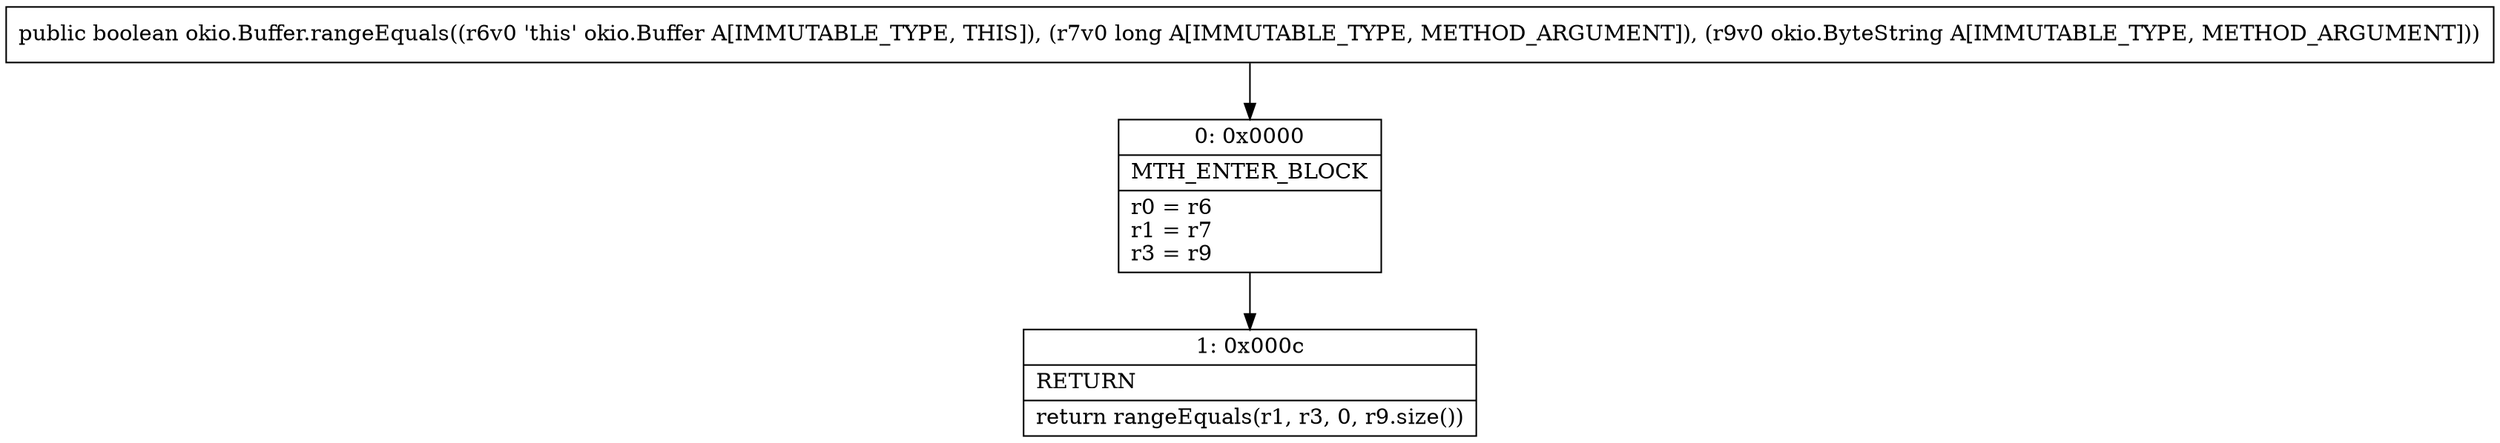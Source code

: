 digraph "CFG forokio.Buffer.rangeEquals(JLokio\/ByteString;)Z" {
Node_0 [shape=record,label="{0\:\ 0x0000|MTH_ENTER_BLOCK\l|r0 = r6\lr1 = r7\lr3 = r9\l}"];
Node_1 [shape=record,label="{1\:\ 0x000c|RETURN\l|return rangeEquals(r1, r3, 0, r9.size())\l}"];
MethodNode[shape=record,label="{public boolean okio.Buffer.rangeEquals((r6v0 'this' okio.Buffer A[IMMUTABLE_TYPE, THIS]), (r7v0 long A[IMMUTABLE_TYPE, METHOD_ARGUMENT]), (r9v0 okio.ByteString A[IMMUTABLE_TYPE, METHOD_ARGUMENT])) }"];
MethodNode -> Node_0;
Node_0 -> Node_1;
}

